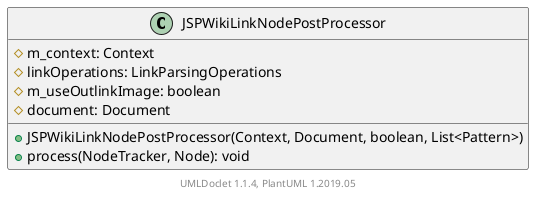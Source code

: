 @startuml

    class JSPWikiLinkNodePostProcessor [[JSPWikiLinkNodePostProcessor.html]] {
        #m_context: Context
        #linkOperations: LinkParsingOperations
        #m_useOutlinkImage: boolean
        #document: Document
        +JSPWikiLinkNodePostProcessor(Context, Document, boolean, List<Pattern>)
        +process(NodeTracker, Node): void
    }


    center footer UMLDoclet 1.1.4, PlantUML 1.2019.05
@enduml
